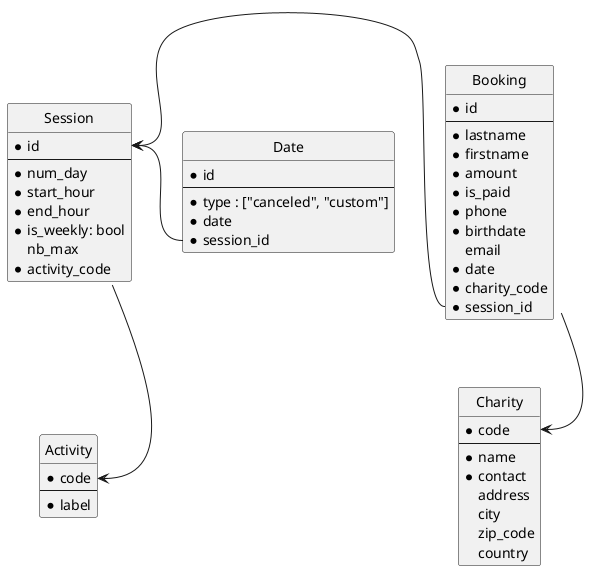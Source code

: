 @startuml relation
hide circle

  entity Activity {
    * code
    --
    * label
  }

  entity Session {
    * id
    --
    * num_day
    * start_hour
    * end_hour
    * is_weekly: bool
    nb_max
    * activity_code
  }

  entity Booking {
    * id
    --
    * lastname
    * firstname
    * amount
    * is_paid
    * phone
    * birthdate
    email
    * date
    * charity_code
    * session_id
  }

  entity Date {
    * id
    --
    * type : ["canceled", "custom"]
    * date
    * session_id
  }

  entity Charity {
    * code
    --
    * name
    * contact
    address
    city
    zip_code
    country
  }


  Activity::code <-up- Session::activity_id
  Session::id <-right- Booking::session_id
  Session::id <-right- Date::session_id
  Charity::code <-up- Booking::charity_id
@enduml